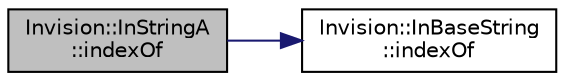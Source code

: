 digraph "Invision::InStringA::indexOf"
{
 // LATEX_PDF_SIZE
  edge [fontname="Helvetica",fontsize="10",labelfontname="Helvetica",labelfontsize="10"];
  node [fontname="Helvetica",fontsize="10",shape=record];
  rankdir="LR";
  Node1 [label="Invision::InStringA\l::indexOf",height=0.2,width=0.4,color="black", fillcolor="grey75", style="filled", fontcolor="black",tooltip=" "];
  Node1 -> Node2 [color="midnightblue",fontsize="10",style="solid",fontname="Helvetica"];
  Node2 [label="Invision::InBaseString\l::indexOf",height=0.2,width=0.4,color="black", fillcolor="white", style="filled",URL="$class_invision_1_1_in_base_string.html#adc6b68f8bc9ee7ce7a981184de975ef9",tooltip=" "];
}
